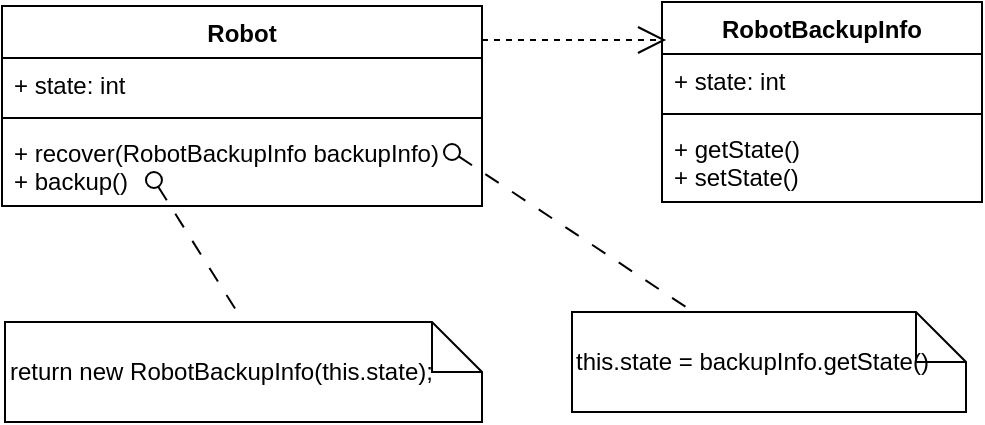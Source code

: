 <mxfile version="21.1.9" type="device">
  <diagram name="第 1 页" id="V1W0sLbI2GgZeyCbVdQ1">
    <mxGraphModel dx="1194" dy="682" grid="1" gridSize="10" guides="1" tooltips="1" connect="1" arrows="1" fold="1" page="1" pageScale="1" pageWidth="827" pageHeight="1169" math="0" shadow="0">
      <root>
        <mxCell id="0" />
        <mxCell id="1" parent="0" />
        <mxCell id="8bpQcrnYZOklx_H4A8Wu-4" value="&lt;div&gt;return new RobotBackupInfo(this.state);&lt;/div&gt;" style="shape=note2;boundedLbl=1;whiteSpace=wrap;html=1;size=25;verticalAlign=middle;align=left;labelPosition=center;verticalLabelPosition=middle;" parent="1" vertex="1">
          <mxGeometry x="71.5" y="310" width="238.5" height="50" as="geometry" />
        </mxCell>
        <mxCell id="8bpQcrnYZOklx_H4A8Wu-5" value="" style="html=1;verticalAlign=bottom;labelBackgroundColor=none;startArrow=oval;startFill=0;startSize=8;endArrow=none;rounded=0;dashed=1;dashPattern=8 8;entryX=0.5;entryY=0;entryDx=0;entryDy=0;entryPerimeter=0;exitX=0.544;exitY=0.387;exitDx=0;exitDy=0;exitPerimeter=0;" parent="1" target="8bpQcrnYZOklx_H4A8Wu-4" edge="1">
          <mxGeometry x="-0.055" y="19" relative="1" as="geometry">
            <mxPoint x="145.98" y="238.997" as="sourcePoint" />
            <mxPoint x="102" y="307" as="targetPoint" />
            <mxPoint x="-1" as="offset" />
          </mxGeometry>
        </mxCell>
        <mxCell id="RuyHMbzikOab4JxeYc6t-2" value="Robot" style="swimlane;fontStyle=1;align=center;verticalAlign=top;childLayout=stackLayout;horizontal=1;startSize=26;horizontalStack=0;resizeParent=1;resizeParentMax=0;resizeLast=0;collapsible=1;marginBottom=0;whiteSpace=wrap;html=1;" vertex="1" parent="1">
          <mxGeometry x="70" y="152" width="240" height="100" as="geometry" />
        </mxCell>
        <mxCell id="RuyHMbzikOab4JxeYc6t-3" value="+ state: int" style="text;strokeColor=none;fillColor=none;align=left;verticalAlign=top;spacingLeft=4;spacingRight=4;overflow=hidden;rotatable=0;points=[[0,0.5],[1,0.5]];portConstraint=eastwest;whiteSpace=wrap;html=1;" vertex="1" parent="RuyHMbzikOab4JxeYc6t-2">
          <mxGeometry y="26" width="240" height="26" as="geometry" />
        </mxCell>
        <mxCell id="RuyHMbzikOab4JxeYc6t-4" value="" style="line;strokeWidth=1;fillColor=none;align=left;verticalAlign=middle;spacingTop=-1;spacingLeft=3;spacingRight=3;rotatable=0;labelPosition=right;points=[];portConstraint=eastwest;strokeColor=inherit;" vertex="1" parent="RuyHMbzikOab4JxeYc6t-2">
          <mxGeometry y="52" width="240" height="8" as="geometry" />
        </mxCell>
        <mxCell id="RuyHMbzikOab4JxeYc6t-5" value="+ recover(RobotBackupInfo backupInfo)&lt;br style=&quot;border-color: var(--border-color); padding: 0px; margin: 0px;&quot;&gt;&lt;span style=&quot;&quot;&gt;+ backup()&lt;/span&gt;" style="text;strokeColor=none;fillColor=none;align=left;verticalAlign=top;spacingLeft=4;spacingRight=4;overflow=hidden;rotatable=0;points=[[0,0.5],[1,0.5]];portConstraint=eastwest;whiteSpace=wrap;html=1;" vertex="1" parent="RuyHMbzikOab4JxeYc6t-2">
          <mxGeometry y="60" width="240" height="40" as="geometry" />
        </mxCell>
        <mxCell id="RuyHMbzikOab4JxeYc6t-6" value="RobotBackupInfo" style="swimlane;fontStyle=1;align=center;verticalAlign=top;childLayout=stackLayout;horizontal=1;startSize=26;horizontalStack=0;resizeParent=1;resizeParentMax=0;resizeLast=0;collapsible=1;marginBottom=0;whiteSpace=wrap;html=1;" vertex="1" parent="1">
          <mxGeometry x="400" y="150" width="160" height="100" as="geometry" />
        </mxCell>
        <mxCell id="RuyHMbzikOab4JxeYc6t-7" value="+ state: int" style="text;strokeColor=none;fillColor=none;align=left;verticalAlign=top;spacingLeft=4;spacingRight=4;overflow=hidden;rotatable=0;points=[[0,0.5],[1,0.5]];portConstraint=eastwest;whiteSpace=wrap;html=1;" vertex="1" parent="RuyHMbzikOab4JxeYc6t-6">
          <mxGeometry y="26" width="160" height="26" as="geometry" />
        </mxCell>
        <mxCell id="RuyHMbzikOab4JxeYc6t-8" value="" style="line;strokeWidth=1;fillColor=none;align=left;verticalAlign=middle;spacingTop=-1;spacingLeft=3;spacingRight=3;rotatable=0;labelPosition=right;points=[];portConstraint=eastwest;strokeColor=inherit;" vertex="1" parent="RuyHMbzikOab4JxeYc6t-6">
          <mxGeometry y="52" width="160" height="8" as="geometry" />
        </mxCell>
        <mxCell id="RuyHMbzikOab4JxeYc6t-9" value="+ getState()&lt;br style=&quot;border-color: var(--border-color); padding: 0px; margin: 0px;&quot;&gt;&lt;span style=&quot;&quot;&gt;+ setState()&lt;/span&gt;" style="text;strokeColor=none;fillColor=none;align=left;verticalAlign=top;spacingLeft=4;spacingRight=4;overflow=hidden;rotatable=0;points=[[0,0.5],[1,0.5]];portConstraint=eastwest;whiteSpace=wrap;html=1;" vertex="1" parent="RuyHMbzikOab4JxeYc6t-6">
          <mxGeometry y="60" width="160" height="40" as="geometry" />
        </mxCell>
        <mxCell id="RuyHMbzikOab4JxeYc6t-10" value="&lt;div&gt;this.state = backupInfo.getState()&lt;/div&gt;" style="shape=note2;boundedLbl=1;whiteSpace=wrap;html=1;size=25;verticalAlign=middle;align=left;labelPosition=center;verticalLabelPosition=middle;" vertex="1" parent="1">
          <mxGeometry x="355" y="305" width="197" height="50" as="geometry" />
        </mxCell>
        <mxCell id="RuyHMbzikOab4JxeYc6t-12" value="" style="html=1;verticalAlign=bottom;labelBackgroundColor=none;startArrow=oval;startFill=0;startSize=8;endArrow=none;rounded=0;dashed=1;dashPattern=8 8;exitX=0.85;exitY=0.45;exitDx=0;exitDy=0;exitPerimeter=0;" edge="1" parent="1" target="RuyHMbzikOab4JxeYc6t-10">
          <mxGeometry x="-0.055" y="19" relative="1" as="geometry">
            <mxPoint x="295" y="225" as="sourcePoint" />
            <mxPoint x="178" y="352" as="targetPoint" />
            <mxPoint x="-1" as="offset" />
          </mxGeometry>
        </mxCell>
        <mxCell id="RuyHMbzikOab4JxeYc6t-13" value="" style="endArrow=open;endSize=12;dashed=1;html=1;rounded=0;exitX=1;exitY=0.17;exitDx=0;exitDy=0;exitPerimeter=0;entryX=0.013;entryY=0.19;entryDx=0;entryDy=0;entryPerimeter=0;" edge="1" parent="1" source="RuyHMbzikOab4JxeYc6t-2" target="RuyHMbzikOab4JxeYc6t-6">
          <mxGeometry x="0.049" y="48" width="160" relative="1" as="geometry">
            <mxPoint x="330" y="370" as="sourcePoint" />
            <mxPoint x="490" y="370" as="targetPoint" />
            <mxPoint as="offset" />
          </mxGeometry>
        </mxCell>
      </root>
    </mxGraphModel>
  </diagram>
</mxfile>
